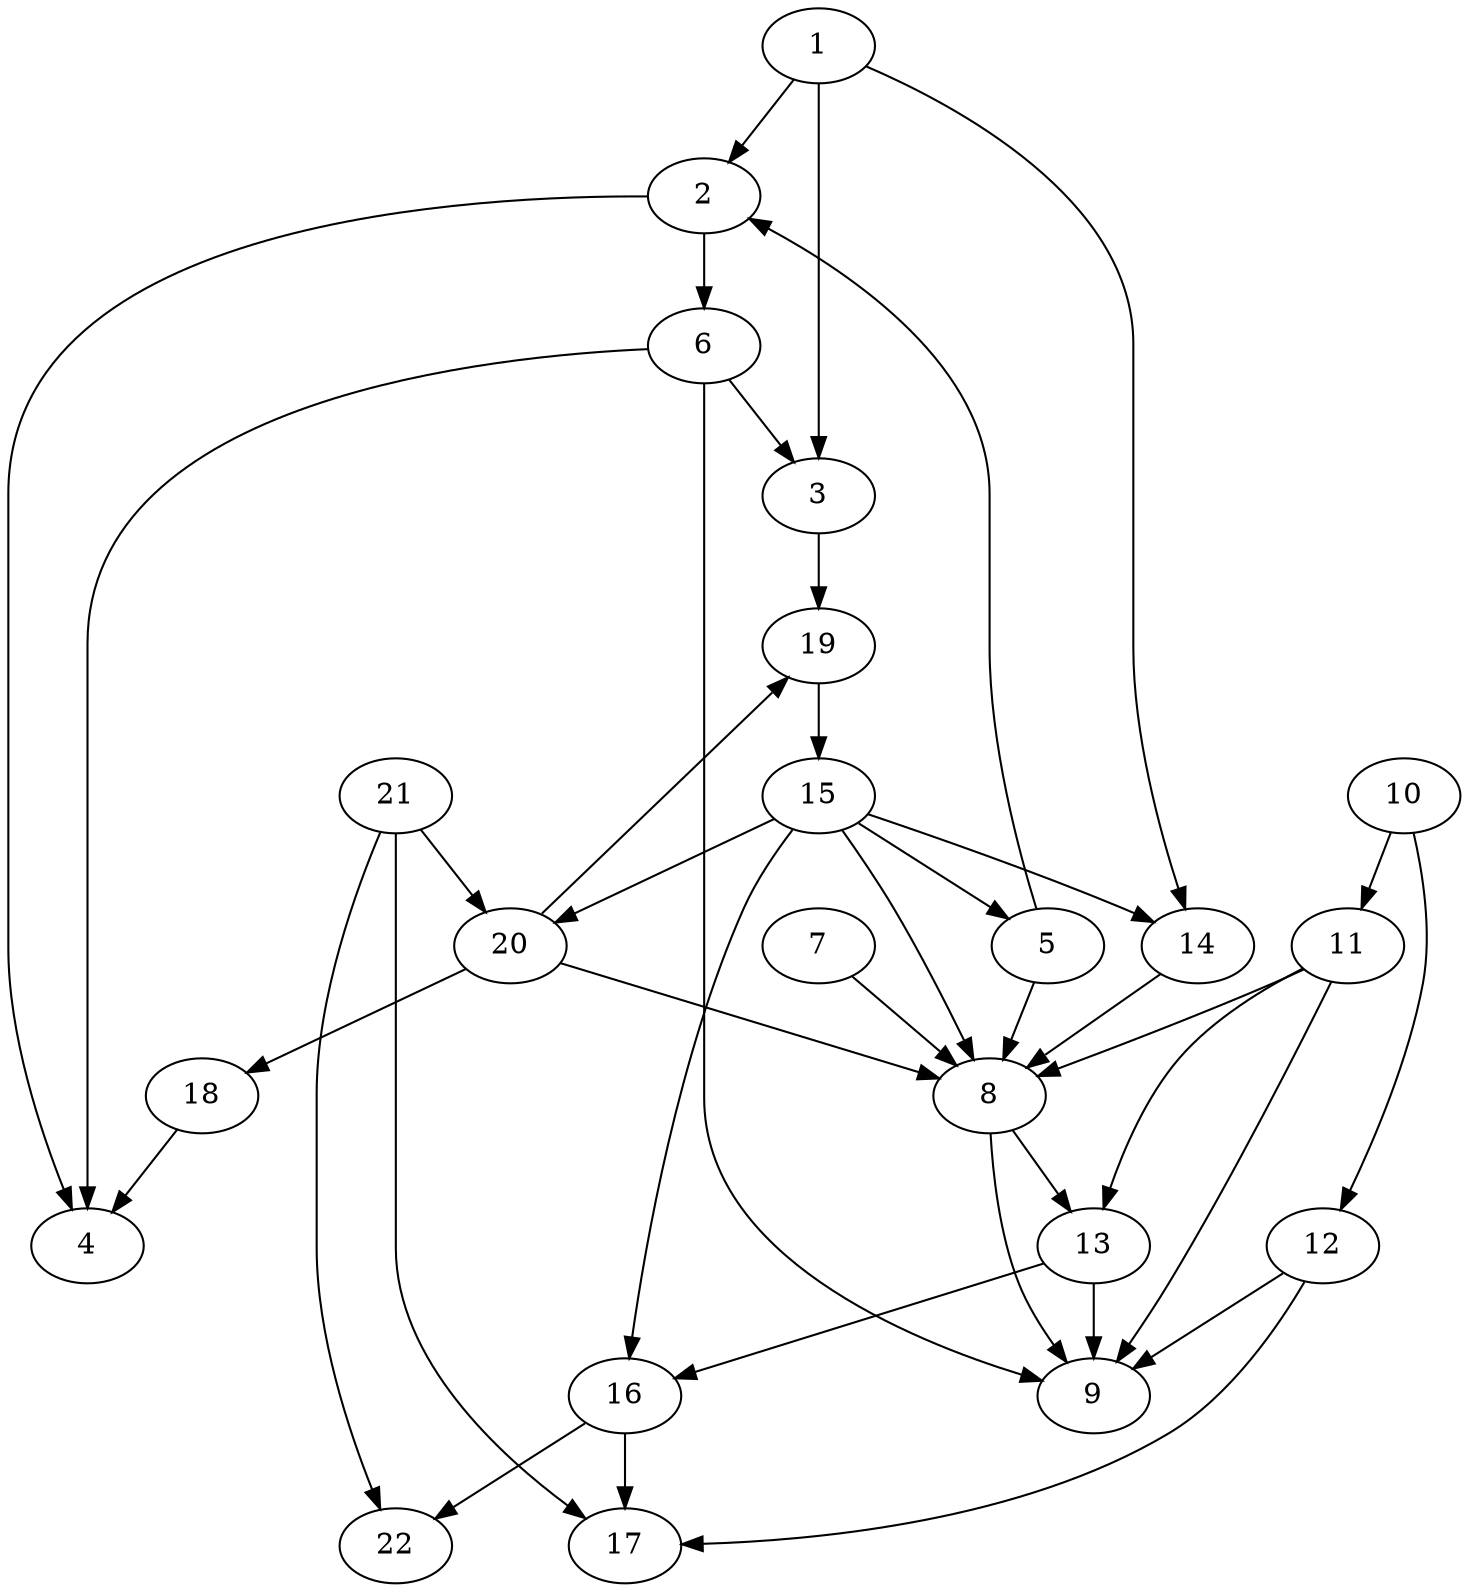 digraph g
{
1;2;3;4;5;6;7;8;9;10;11;12;13;14;15;16;17;18;19;20;21;22;
1->2;
2->4;
1->3;
6->3;
5->2;
2->6;
6->4;
1->14;
3->19;
7->8;
14->8;
15->14;
19->15;
20->19;
15->20;
20->8;
20->18;
21->20;
21->22;
16->22;
21->17;
18->4;
10->11;
10->12;
6->9;
5->8;
15->5;
12->9;
12->17;
16->17;
15->16;
13->16;
15->8;
8->9;
8->13;
13->9;
11->8;
11->9;
11->13;
}